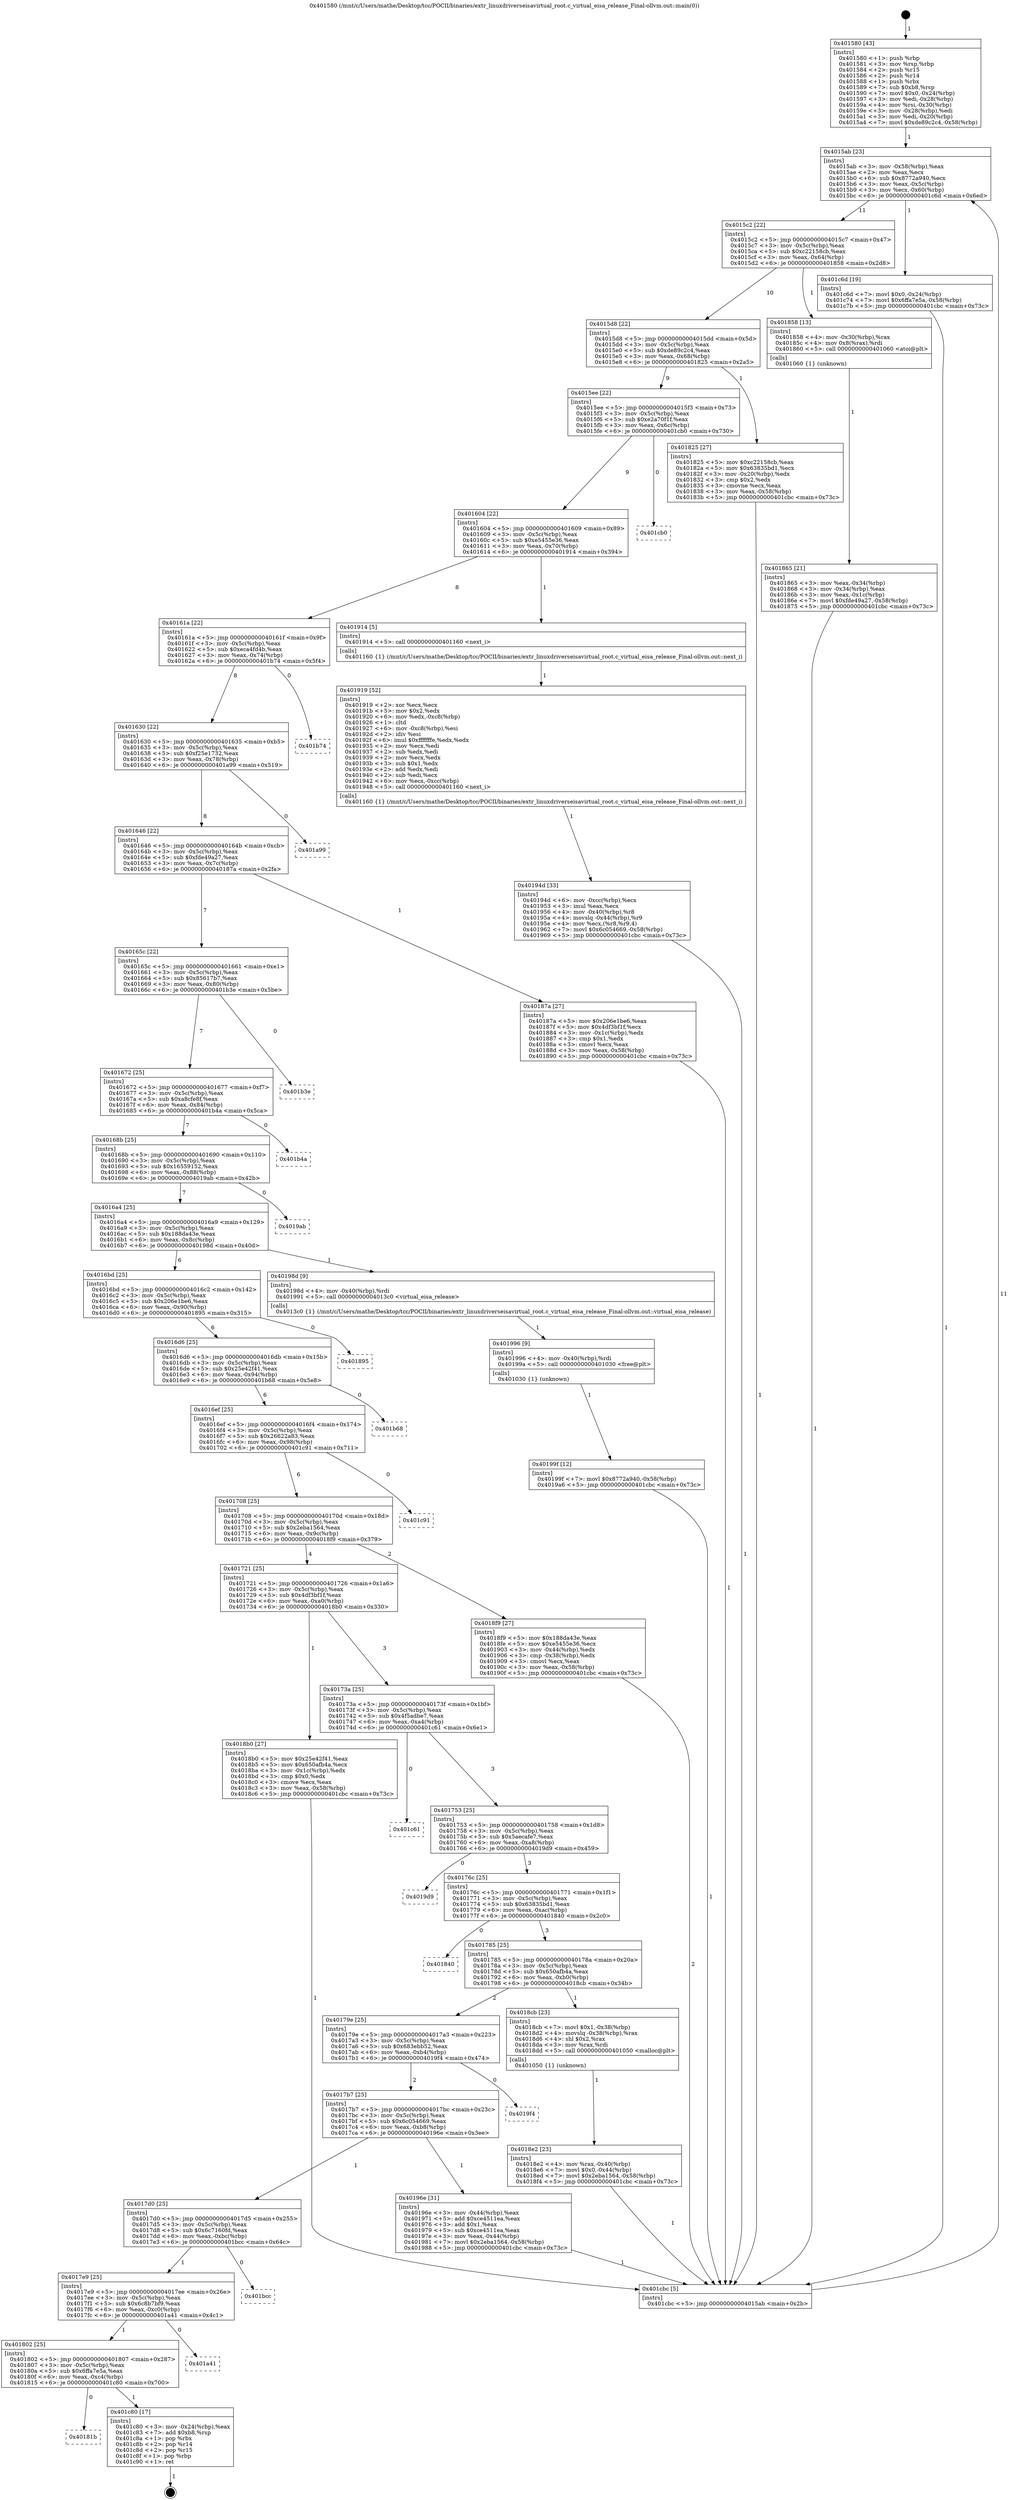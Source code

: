 digraph "0x401580" {
  label = "0x401580 (/mnt/c/Users/mathe/Desktop/tcc/POCII/binaries/extr_linuxdriverseisavirtual_root.c_virtual_eisa_release_Final-ollvm.out::main(0))"
  labelloc = "t"
  node[shape=record]

  Entry [label="",width=0.3,height=0.3,shape=circle,fillcolor=black,style=filled]
  "0x4015ab" [label="{
     0x4015ab [23]\l
     | [instrs]\l
     &nbsp;&nbsp;0x4015ab \<+3\>: mov -0x58(%rbp),%eax\l
     &nbsp;&nbsp;0x4015ae \<+2\>: mov %eax,%ecx\l
     &nbsp;&nbsp;0x4015b0 \<+6\>: sub $0x8772a940,%ecx\l
     &nbsp;&nbsp;0x4015b6 \<+3\>: mov %eax,-0x5c(%rbp)\l
     &nbsp;&nbsp;0x4015b9 \<+3\>: mov %ecx,-0x60(%rbp)\l
     &nbsp;&nbsp;0x4015bc \<+6\>: je 0000000000401c6d \<main+0x6ed\>\l
  }"]
  "0x401c6d" [label="{
     0x401c6d [19]\l
     | [instrs]\l
     &nbsp;&nbsp;0x401c6d \<+7\>: movl $0x0,-0x24(%rbp)\l
     &nbsp;&nbsp;0x401c74 \<+7\>: movl $0x6ffa7e5a,-0x58(%rbp)\l
     &nbsp;&nbsp;0x401c7b \<+5\>: jmp 0000000000401cbc \<main+0x73c\>\l
  }"]
  "0x4015c2" [label="{
     0x4015c2 [22]\l
     | [instrs]\l
     &nbsp;&nbsp;0x4015c2 \<+5\>: jmp 00000000004015c7 \<main+0x47\>\l
     &nbsp;&nbsp;0x4015c7 \<+3\>: mov -0x5c(%rbp),%eax\l
     &nbsp;&nbsp;0x4015ca \<+5\>: sub $0xc22158cb,%eax\l
     &nbsp;&nbsp;0x4015cf \<+3\>: mov %eax,-0x64(%rbp)\l
     &nbsp;&nbsp;0x4015d2 \<+6\>: je 0000000000401858 \<main+0x2d8\>\l
  }"]
  Exit [label="",width=0.3,height=0.3,shape=circle,fillcolor=black,style=filled,peripheries=2]
  "0x401858" [label="{
     0x401858 [13]\l
     | [instrs]\l
     &nbsp;&nbsp;0x401858 \<+4\>: mov -0x30(%rbp),%rax\l
     &nbsp;&nbsp;0x40185c \<+4\>: mov 0x8(%rax),%rdi\l
     &nbsp;&nbsp;0x401860 \<+5\>: call 0000000000401060 \<atoi@plt\>\l
     | [calls]\l
     &nbsp;&nbsp;0x401060 \{1\} (unknown)\l
  }"]
  "0x4015d8" [label="{
     0x4015d8 [22]\l
     | [instrs]\l
     &nbsp;&nbsp;0x4015d8 \<+5\>: jmp 00000000004015dd \<main+0x5d\>\l
     &nbsp;&nbsp;0x4015dd \<+3\>: mov -0x5c(%rbp),%eax\l
     &nbsp;&nbsp;0x4015e0 \<+5\>: sub $0xde89c2c4,%eax\l
     &nbsp;&nbsp;0x4015e5 \<+3\>: mov %eax,-0x68(%rbp)\l
     &nbsp;&nbsp;0x4015e8 \<+6\>: je 0000000000401825 \<main+0x2a5\>\l
  }"]
  "0x40181b" [label="{
     0x40181b\l
  }", style=dashed]
  "0x401825" [label="{
     0x401825 [27]\l
     | [instrs]\l
     &nbsp;&nbsp;0x401825 \<+5\>: mov $0xc22158cb,%eax\l
     &nbsp;&nbsp;0x40182a \<+5\>: mov $0x63835bd1,%ecx\l
     &nbsp;&nbsp;0x40182f \<+3\>: mov -0x20(%rbp),%edx\l
     &nbsp;&nbsp;0x401832 \<+3\>: cmp $0x2,%edx\l
     &nbsp;&nbsp;0x401835 \<+3\>: cmovne %ecx,%eax\l
     &nbsp;&nbsp;0x401838 \<+3\>: mov %eax,-0x58(%rbp)\l
     &nbsp;&nbsp;0x40183b \<+5\>: jmp 0000000000401cbc \<main+0x73c\>\l
  }"]
  "0x4015ee" [label="{
     0x4015ee [22]\l
     | [instrs]\l
     &nbsp;&nbsp;0x4015ee \<+5\>: jmp 00000000004015f3 \<main+0x73\>\l
     &nbsp;&nbsp;0x4015f3 \<+3\>: mov -0x5c(%rbp),%eax\l
     &nbsp;&nbsp;0x4015f6 \<+5\>: sub $0xe2a70f1f,%eax\l
     &nbsp;&nbsp;0x4015fb \<+3\>: mov %eax,-0x6c(%rbp)\l
     &nbsp;&nbsp;0x4015fe \<+6\>: je 0000000000401cb0 \<main+0x730\>\l
  }"]
  "0x401cbc" [label="{
     0x401cbc [5]\l
     | [instrs]\l
     &nbsp;&nbsp;0x401cbc \<+5\>: jmp 00000000004015ab \<main+0x2b\>\l
  }"]
  "0x401580" [label="{
     0x401580 [43]\l
     | [instrs]\l
     &nbsp;&nbsp;0x401580 \<+1\>: push %rbp\l
     &nbsp;&nbsp;0x401581 \<+3\>: mov %rsp,%rbp\l
     &nbsp;&nbsp;0x401584 \<+2\>: push %r15\l
     &nbsp;&nbsp;0x401586 \<+2\>: push %r14\l
     &nbsp;&nbsp;0x401588 \<+1\>: push %rbx\l
     &nbsp;&nbsp;0x401589 \<+7\>: sub $0xb8,%rsp\l
     &nbsp;&nbsp;0x401590 \<+7\>: movl $0x0,-0x24(%rbp)\l
     &nbsp;&nbsp;0x401597 \<+3\>: mov %edi,-0x28(%rbp)\l
     &nbsp;&nbsp;0x40159a \<+4\>: mov %rsi,-0x30(%rbp)\l
     &nbsp;&nbsp;0x40159e \<+3\>: mov -0x28(%rbp),%edi\l
     &nbsp;&nbsp;0x4015a1 \<+3\>: mov %edi,-0x20(%rbp)\l
     &nbsp;&nbsp;0x4015a4 \<+7\>: movl $0xde89c2c4,-0x58(%rbp)\l
  }"]
  "0x401865" [label="{
     0x401865 [21]\l
     | [instrs]\l
     &nbsp;&nbsp;0x401865 \<+3\>: mov %eax,-0x34(%rbp)\l
     &nbsp;&nbsp;0x401868 \<+3\>: mov -0x34(%rbp),%eax\l
     &nbsp;&nbsp;0x40186b \<+3\>: mov %eax,-0x1c(%rbp)\l
     &nbsp;&nbsp;0x40186e \<+7\>: movl $0xfde49a27,-0x58(%rbp)\l
     &nbsp;&nbsp;0x401875 \<+5\>: jmp 0000000000401cbc \<main+0x73c\>\l
  }"]
  "0x401c80" [label="{
     0x401c80 [17]\l
     | [instrs]\l
     &nbsp;&nbsp;0x401c80 \<+3\>: mov -0x24(%rbp),%eax\l
     &nbsp;&nbsp;0x401c83 \<+7\>: add $0xb8,%rsp\l
     &nbsp;&nbsp;0x401c8a \<+1\>: pop %rbx\l
     &nbsp;&nbsp;0x401c8b \<+2\>: pop %r14\l
     &nbsp;&nbsp;0x401c8d \<+2\>: pop %r15\l
     &nbsp;&nbsp;0x401c8f \<+1\>: pop %rbp\l
     &nbsp;&nbsp;0x401c90 \<+1\>: ret\l
  }"]
  "0x401cb0" [label="{
     0x401cb0\l
  }", style=dashed]
  "0x401604" [label="{
     0x401604 [22]\l
     | [instrs]\l
     &nbsp;&nbsp;0x401604 \<+5\>: jmp 0000000000401609 \<main+0x89\>\l
     &nbsp;&nbsp;0x401609 \<+3\>: mov -0x5c(%rbp),%eax\l
     &nbsp;&nbsp;0x40160c \<+5\>: sub $0xe5455e36,%eax\l
     &nbsp;&nbsp;0x401611 \<+3\>: mov %eax,-0x70(%rbp)\l
     &nbsp;&nbsp;0x401614 \<+6\>: je 0000000000401914 \<main+0x394\>\l
  }"]
  "0x401802" [label="{
     0x401802 [25]\l
     | [instrs]\l
     &nbsp;&nbsp;0x401802 \<+5\>: jmp 0000000000401807 \<main+0x287\>\l
     &nbsp;&nbsp;0x401807 \<+3\>: mov -0x5c(%rbp),%eax\l
     &nbsp;&nbsp;0x40180a \<+5\>: sub $0x6ffa7e5a,%eax\l
     &nbsp;&nbsp;0x40180f \<+6\>: mov %eax,-0xc4(%rbp)\l
     &nbsp;&nbsp;0x401815 \<+6\>: je 0000000000401c80 \<main+0x700\>\l
  }"]
  "0x401914" [label="{
     0x401914 [5]\l
     | [instrs]\l
     &nbsp;&nbsp;0x401914 \<+5\>: call 0000000000401160 \<next_i\>\l
     | [calls]\l
     &nbsp;&nbsp;0x401160 \{1\} (/mnt/c/Users/mathe/Desktop/tcc/POCII/binaries/extr_linuxdriverseisavirtual_root.c_virtual_eisa_release_Final-ollvm.out::next_i)\l
  }"]
  "0x40161a" [label="{
     0x40161a [22]\l
     | [instrs]\l
     &nbsp;&nbsp;0x40161a \<+5\>: jmp 000000000040161f \<main+0x9f\>\l
     &nbsp;&nbsp;0x40161f \<+3\>: mov -0x5c(%rbp),%eax\l
     &nbsp;&nbsp;0x401622 \<+5\>: sub $0xeca4fd4b,%eax\l
     &nbsp;&nbsp;0x401627 \<+3\>: mov %eax,-0x74(%rbp)\l
     &nbsp;&nbsp;0x40162a \<+6\>: je 0000000000401b74 \<main+0x5f4\>\l
  }"]
  "0x401a41" [label="{
     0x401a41\l
  }", style=dashed]
  "0x401b74" [label="{
     0x401b74\l
  }", style=dashed]
  "0x401630" [label="{
     0x401630 [22]\l
     | [instrs]\l
     &nbsp;&nbsp;0x401630 \<+5\>: jmp 0000000000401635 \<main+0xb5\>\l
     &nbsp;&nbsp;0x401635 \<+3\>: mov -0x5c(%rbp),%eax\l
     &nbsp;&nbsp;0x401638 \<+5\>: sub $0xf25e1732,%eax\l
     &nbsp;&nbsp;0x40163d \<+3\>: mov %eax,-0x78(%rbp)\l
     &nbsp;&nbsp;0x401640 \<+6\>: je 0000000000401a99 \<main+0x519\>\l
  }"]
  "0x4017e9" [label="{
     0x4017e9 [25]\l
     | [instrs]\l
     &nbsp;&nbsp;0x4017e9 \<+5\>: jmp 00000000004017ee \<main+0x26e\>\l
     &nbsp;&nbsp;0x4017ee \<+3\>: mov -0x5c(%rbp),%eax\l
     &nbsp;&nbsp;0x4017f1 \<+5\>: sub $0x6c8b7bf9,%eax\l
     &nbsp;&nbsp;0x4017f6 \<+6\>: mov %eax,-0xc0(%rbp)\l
     &nbsp;&nbsp;0x4017fc \<+6\>: je 0000000000401a41 \<main+0x4c1\>\l
  }"]
  "0x401a99" [label="{
     0x401a99\l
  }", style=dashed]
  "0x401646" [label="{
     0x401646 [22]\l
     | [instrs]\l
     &nbsp;&nbsp;0x401646 \<+5\>: jmp 000000000040164b \<main+0xcb\>\l
     &nbsp;&nbsp;0x40164b \<+3\>: mov -0x5c(%rbp),%eax\l
     &nbsp;&nbsp;0x40164e \<+5\>: sub $0xfde49a27,%eax\l
     &nbsp;&nbsp;0x401653 \<+3\>: mov %eax,-0x7c(%rbp)\l
     &nbsp;&nbsp;0x401656 \<+6\>: je 000000000040187a \<main+0x2fa\>\l
  }"]
  "0x401bcc" [label="{
     0x401bcc\l
  }", style=dashed]
  "0x40187a" [label="{
     0x40187a [27]\l
     | [instrs]\l
     &nbsp;&nbsp;0x40187a \<+5\>: mov $0x206e1be6,%eax\l
     &nbsp;&nbsp;0x40187f \<+5\>: mov $0x4df3bf1f,%ecx\l
     &nbsp;&nbsp;0x401884 \<+3\>: mov -0x1c(%rbp),%edx\l
     &nbsp;&nbsp;0x401887 \<+3\>: cmp $0x1,%edx\l
     &nbsp;&nbsp;0x40188a \<+3\>: cmovl %ecx,%eax\l
     &nbsp;&nbsp;0x40188d \<+3\>: mov %eax,-0x58(%rbp)\l
     &nbsp;&nbsp;0x401890 \<+5\>: jmp 0000000000401cbc \<main+0x73c\>\l
  }"]
  "0x40165c" [label="{
     0x40165c [22]\l
     | [instrs]\l
     &nbsp;&nbsp;0x40165c \<+5\>: jmp 0000000000401661 \<main+0xe1\>\l
     &nbsp;&nbsp;0x401661 \<+3\>: mov -0x5c(%rbp),%eax\l
     &nbsp;&nbsp;0x401664 \<+5\>: sub $0x85617b7,%eax\l
     &nbsp;&nbsp;0x401669 \<+3\>: mov %eax,-0x80(%rbp)\l
     &nbsp;&nbsp;0x40166c \<+6\>: je 0000000000401b3e \<main+0x5be\>\l
  }"]
  "0x40199f" [label="{
     0x40199f [12]\l
     | [instrs]\l
     &nbsp;&nbsp;0x40199f \<+7\>: movl $0x8772a940,-0x58(%rbp)\l
     &nbsp;&nbsp;0x4019a6 \<+5\>: jmp 0000000000401cbc \<main+0x73c\>\l
  }"]
  "0x401b3e" [label="{
     0x401b3e\l
  }", style=dashed]
  "0x401672" [label="{
     0x401672 [25]\l
     | [instrs]\l
     &nbsp;&nbsp;0x401672 \<+5\>: jmp 0000000000401677 \<main+0xf7\>\l
     &nbsp;&nbsp;0x401677 \<+3\>: mov -0x5c(%rbp),%eax\l
     &nbsp;&nbsp;0x40167a \<+5\>: sub $0xa8cfe8f,%eax\l
     &nbsp;&nbsp;0x40167f \<+6\>: mov %eax,-0x84(%rbp)\l
     &nbsp;&nbsp;0x401685 \<+6\>: je 0000000000401b4a \<main+0x5ca\>\l
  }"]
  "0x401996" [label="{
     0x401996 [9]\l
     | [instrs]\l
     &nbsp;&nbsp;0x401996 \<+4\>: mov -0x40(%rbp),%rdi\l
     &nbsp;&nbsp;0x40199a \<+5\>: call 0000000000401030 \<free@plt\>\l
     | [calls]\l
     &nbsp;&nbsp;0x401030 \{1\} (unknown)\l
  }"]
  "0x401b4a" [label="{
     0x401b4a\l
  }", style=dashed]
  "0x40168b" [label="{
     0x40168b [25]\l
     | [instrs]\l
     &nbsp;&nbsp;0x40168b \<+5\>: jmp 0000000000401690 \<main+0x110\>\l
     &nbsp;&nbsp;0x401690 \<+3\>: mov -0x5c(%rbp),%eax\l
     &nbsp;&nbsp;0x401693 \<+5\>: sub $0x16559152,%eax\l
     &nbsp;&nbsp;0x401698 \<+6\>: mov %eax,-0x88(%rbp)\l
     &nbsp;&nbsp;0x40169e \<+6\>: je 00000000004019ab \<main+0x42b\>\l
  }"]
  "0x4017d0" [label="{
     0x4017d0 [25]\l
     | [instrs]\l
     &nbsp;&nbsp;0x4017d0 \<+5\>: jmp 00000000004017d5 \<main+0x255\>\l
     &nbsp;&nbsp;0x4017d5 \<+3\>: mov -0x5c(%rbp),%eax\l
     &nbsp;&nbsp;0x4017d8 \<+5\>: sub $0x6c7160fd,%eax\l
     &nbsp;&nbsp;0x4017dd \<+6\>: mov %eax,-0xbc(%rbp)\l
     &nbsp;&nbsp;0x4017e3 \<+6\>: je 0000000000401bcc \<main+0x64c\>\l
  }"]
  "0x4019ab" [label="{
     0x4019ab\l
  }", style=dashed]
  "0x4016a4" [label="{
     0x4016a4 [25]\l
     | [instrs]\l
     &nbsp;&nbsp;0x4016a4 \<+5\>: jmp 00000000004016a9 \<main+0x129\>\l
     &nbsp;&nbsp;0x4016a9 \<+3\>: mov -0x5c(%rbp),%eax\l
     &nbsp;&nbsp;0x4016ac \<+5\>: sub $0x188da43e,%eax\l
     &nbsp;&nbsp;0x4016b1 \<+6\>: mov %eax,-0x8c(%rbp)\l
     &nbsp;&nbsp;0x4016b7 \<+6\>: je 000000000040198d \<main+0x40d\>\l
  }"]
  "0x40196e" [label="{
     0x40196e [31]\l
     | [instrs]\l
     &nbsp;&nbsp;0x40196e \<+3\>: mov -0x44(%rbp),%eax\l
     &nbsp;&nbsp;0x401971 \<+5\>: add $0xce4511ea,%eax\l
     &nbsp;&nbsp;0x401976 \<+3\>: add $0x1,%eax\l
     &nbsp;&nbsp;0x401979 \<+5\>: sub $0xce4511ea,%eax\l
     &nbsp;&nbsp;0x40197e \<+3\>: mov %eax,-0x44(%rbp)\l
     &nbsp;&nbsp;0x401981 \<+7\>: movl $0x2eba1564,-0x58(%rbp)\l
     &nbsp;&nbsp;0x401988 \<+5\>: jmp 0000000000401cbc \<main+0x73c\>\l
  }"]
  "0x40198d" [label="{
     0x40198d [9]\l
     | [instrs]\l
     &nbsp;&nbsp;0x40198d \<+4\>: mov -0x40(%rbp),%rdi\l
     &nbsp;&nbsp;0x401991 \<+5\>: call 00000000004013c0 \<virtual_eisa_release\>\l
     | [calls]\l
     &nbsp;&nbsp;0x4013c0 \{1\} (/mnt/c/Users/mathe/Desktop/tcc/POCII/binaries/extr_linuxdriverseisavirtual_root.c_virtual_eisa_release_Final-ollvm.out::virtual_eisa_release)\l
  }"]
  "0x4016bd" [label="{
     0x4016bd [25]\l
     | [instrs]\l
     &nbsp;&nbsp;0x4016bd \<+5\>: jmp 00000000004016c2 \<main+0x142\>\l
     &nbsp;&nbsp;0x4016c2 \<+3\>: mov -0x5c(%rbp),%eax\l
     &nbsp;&nbsp;0x4016c5 \<+5\>: sub $0x206e1be6,%eax\l
     &nbsp;&nbsp;0x4016ca \<+6\>: mov %eax,-0x90(%rbp)\l
     &nbsp;&nbsp;0x4016d0 \<+6\>: je 0000000000401895 \<main+0x315\>\l
  }"]
  "0x4017b7" [label="{
     0x4017b7 [25]\l
     | [instrs]\l
     &nbsp;&nbsp;0x4017b7 \<+5\>: jmp 00000000004017bc \<main+0x23c\>\l
     &nbsp;&nbsp;0x4017bc \<+3\>: mov -0x5c(%rbp),%eax\l
     &nbsp;&nbsp;0x4017bf \<+5\>: sub $0x6c054669,%eax\l
     &nbsp;&nbsp;0x4017c4 \<+6\>: mov %eax,-0xb8(%rbp)\l
     &nbsp;&nbsp;0x4017ca \<+6\>: je 000000000040196e \<main+0x3ee\>\l
  }"]
  "0x401895" [label="{
     0x401895\l
  }", style=dashed]
  "0x4016d6" [label="{
     0x4016d6 [25]\l
     | [instrs]\l
     &nbsp;&nbsp;0x4016d6 \<+5\>: jmp 00000000004016db \<main+0x15b\>\l
     &nbsp;&nbsp;0x4016db \<+3\>: mov -0x5c(%rbp),%eax\l
     &nbsp;&nbsp;0x4016de \<+5\>: sub $0x25e42f41,%eax\l
     &nbsp;&nbsp;0x4016e3 \<+6\>: mov %eax,-0x94(%rbp)\l
     &nbsp;&nbsp;0x4016e9 \<+6\>: je 0000000000401b68 \<main+0x5e8\>\l
  }"]
  "0x4019f4" [label="{
     0x4019f4\l
  }", style=dashed]
  "0x401b68" [label="{
     0x401b68\l
  }", style=dashed]
  "0x4016ef" [label="{
     0x4016ef [25]\l
     | [instrs]\l
     &nbsp;&nbsp;0x4016ef \<+5\>: jmp 00000000004016f4 \<main+0x174\>\l
     &nbsp;&nbsp;0x4016f4 \<+3\>: mov -0x5c(%rbp),%eax\l
     &nbsp;&nbsp;0x4016f7 \<+5\>: sub $0x26622a83,%eax\l
     &nbsp;&nbsp;0x4016fc \<+6\>: mov %eax,-0x98(%rbp)\l
     &nbsp;&nbsp;0x401702 \<+6\>: je 0000000000401c91 \<main+0x711\>\l
  }"]
  "0x40194d" [label="{
     0x40194d [33]\l
     | [instrs]\l
     &nbsp;&nbsp;0x40194d \<+6\>: mov -0xcc(%rbp),%ecx\l
     &nbsp;&nbsp;0x401953 \<+3\>: imul %eax,%ecx\l
     &nbsp;&nbsp;0x401956 \<+4\>: mov -0x40(%rbp),%r8\l
     &nbsp;&nbsp;0x40195a \<+4\>: movslq -0x44(%rbp),%r9\l
     &nbsp;&nbsp;0x40195e \<+4\>: mov %ecx,(%r8,%r9,4)\l
     &nbsp;&nbsp;0x401962 \<+7\>: movl $0x6c054669,-0x58(%rbp)\l
     &nbsp;&nbsp;0x401969 \<+5\>: jmp 0000000000401cbc \<main+0x73c\>\l
  }"]
  "0x401c91" [label="{
     0x401c91\l
  }", style=dashed]
  "0x401708" [label="{
     0x401708 [25]\l
     | [instrs]\l
     &nbsp;&nbsp;0x401708 \<+5\>: jmp 000000000040170d \<main+0x18d\>\l
     &nbsp;&nbsp;0x40170d \<+3\>: mov -0x5c(%rbp),%eax\l
     &nbsp;&nbsp;0x401710 \<+5\>: sub $0x2eba1564,%eax\l
     &nbsp;&nbsp;0x401715 \<+6\>: mov %eax,-0x9c(%rbp)\l
     &nbsp;&nbsp;0x40171b \<+6\>: je 00000000004018f9 \<main+0x379\>\l
  }"]
  "0x401919" [label="{
     0x401919 [52]\l
     | [instrs]\l
     &nbsp;&nbsp;0x401919 \<+2\>: xor %ecx,%ecx\l
     &nbsp;&nbsp;0x40191b \<+5\>: mov $0x2,%edx\l
     &nbsp;&nbsp;0x401920 \<+6\>: mov %edx,-0xc8(%rbp)\l
     &nbsp;&nbsp;0x401926 \<+1\>: cltd\l
     &nbsp;&nbsp;0x401927 \<+6\>: mov -0xc8(%rbp),%esi\l
     &nbsp;&nbsp;0x40192d \<+2\>: idiv %esi\l
     &nbsp;&nbsp;0x40192f \<+6\>: imul $0xfffffffe,%edx,%edx\l
     &nbsp;&nbsp;0x401935 \<+2\>: mov %ecx,%edi\l
     &nbsp;&nbsp;0x401937 \<+2\>: sub %edx,%edi\l
     &nbsp;&nbsp;0x401939 \<+2\>: mov %ecx,%edx\l
     &nbsp;&nbsp;0x40193b \<+3\>: sub $0x1,%edx\l
     &nbsp;&nbsp;0x40193e \<+2\>: add %edx,%edi\l
     &nbsp;&nbsp;0x401940 \<+2\>: sub %edi,%ecx\l
     &nbsp;&nbsp;0x401942 \<+6\>: mov %ecx,-0xcc(%rbp)\l
     &nbsp;&nbsp;0x401948 \<+5\>: call 0000000000401160 \<next_i\>\l
     | [calls]\l
     &nbsp;&nbsp;0x401160 \{1\} (/mnt/c/Users/mathe/Desktop/tcc/POCII/binaries/extr_linuxdriverseisavirtual_root.c_virtual_eisa_release_Final-ollvm.out::next_i)\l
  }"]
  "0x4018f9" [label="{
     0x4018f9 [27]\l
     | [instrs]\l
     &nbsp;&nbsp;0x4018f9 \<+5\>: mov $0x188da43e,%eax\l
     &nbsp;&nbsp;0x4018fe \<+5\>: mov $0xe5455e36,%ecx\l
     &nbsp;&nbsp;0x401903 \<+3\>: mov -0x44(%rbp),%edx\l
     &nbsp;&nbsp;0x401906 \<+3\>: cmp -0x38(%rbp),%edx\l
     &nbsp;&nbsp;0x401909 \<+3\>: cmovl %ecx,%eax\l
     &nbsp;&nbsp;0x40190c \<+3\>: mov %eax,-0x58(%rbp)\l
     &nbsp;&nbsp;0x40190f \<+5\>: jmp 0000000000401cbc \<main+0x73c\>\l
  }"]
  "0x401721" [label="{
     0x401721 [25]\l
     | [instrs]\l
     &nbsp;&nbsp;0x401721 \<+5\>: jmp 0000000000401726 \<main+0x1a6\>\l
     &nbsp;&nbsp;0x401726 \<+3\>: mov -0x5c(%rbp),%eax\l
     &nbsp;&nbsp;0x401729 \<+5\>: sub $0x4df3bf1f,%eax\l
     &nbsp;&nbsp;0x40172e \<+6\>: mov %eax,-0xa0(%rbp)\l
     &nbsp;&nbsp;0x401734 \<+6\>: je 00000000004018b0 \<main+0x330\>\l
  }"]
  "0x4018e2" [label="{
     0x4018e2 [23]\l
     | [instrs]\l
     &nbsp;&nbsp;0x4018e2 \<+4\>: mov %rax,-0x40(%rbp)\l
     &nbsp;&nbsp;0x4018e6 \<+7\>: movl $0x0,-0x44(%rbp)\l
     &nbsp;&nbsp;0x4018ed \<+7\>: movl $0x2eba1564,-0x58(%rbp)\l
     &nbsp;&nbsp;0x4018f4 \<+5\>: jmp 0000000000401cbc \<main+0x73c\>\l
  }"]
  "0x4018b0" [label="{
     0x4018b0 [27]\l
     | [instrs]\l
     &nbsp;&nbsp;0x4018b0 \<+5\>: mov $0x25e42f41,%eax\l
     &nbsp;&nbsp;0x4018b5 \<+5\>: mov $0x650afb4a,%ecx\l
     &nbsp;&nbsp;0x4018ba \<+3\>: mov -0x1c(%rbp),%edx\l
     &nbsp;&nbsp;0x4018bd \<+3\>: cmp $0x0,%edx\l
     &nbsp;&nbsp;0x4018c0 \<+3\>: cmove %ecx,%eax\l
     &nbsp;&nbsp;0x4018c3 \<+3\>: mov %eax,-0x58(%rbp)\l
     &nbsp;&nbsp;0x4018c6 \<+5\>: jmp 0000000000401cbc \<main+0x73c\>\l
  }"]
  "0x40173a" [label="{
     0x40173a [25]\l
     | [instrs]\l
     &nbsp;&nbsp;0x40173a \<+5\>: jmp 000000000040173f \<main+0x1bf\>\l
     &nbsp;&nbsp;0x40173f \<+3\>: mov -0x5c(%rbp),%eax\l
     &nbsp;&nbsp;0x401742 \<+5\>: sub $0x4f5adbe7,%eax\l
     &nbsp;&nbsp;0x401747 \<+6\>: mov %eax,-0xa4(%rbp)\l
     &nbsp;&nbsp;0x40174d \<+6\>: je 0000000000401c61 \<main+0x6e1\>\l
  }"]
  "0x40179e" [label="{
     0x40179e [25]\l
     | [instrs]\l
     &nbsp;&nbsp;0x40179e \<+5\>: jmp 00000000004017a3 \<main+0x223\>\l
     &nbsp;&nbsp;0x4017a3 \<+3\>: mov -0x5c(%rbp),%eax\l
     &nbsp;&nbsp;0x4017a6 \<+5\>: sub $0x683ebb52,%eax\l
     &nbsp;&nbsp;0x4017ab \<+6\>: mov %eax,-0xb4(%rbp)\l
     &nbsp;&nbsp;0x4017b1 \<+6\>: je 00000000004019f4 \<main+0x474\>\l
  }"]
  "0x401c61" [label="{
     0x401c61\l
  }", style=dashed]
  "0x401753" [label="{
     0x401753 [25]\l
     | [instrs]\l
     &nbsp;&nbsp;0x401753 \<+5\>: jmp 0000000000401758 \<main+0x1d8\>\l
     &nbsp;&nbsp;0x401758 \<+3\>: mov -0x5c(%rbp),%eax\l
     &nbsp;&nbsp;0x40175b \<+5\>: sub $0x5aecafe7,%eax\l
     &nbsp;&nbsp;0x401760 \<+6\>: mov %eax,-0xa8(%rbp)\l
     &nbsp;&nbsp;0x401766 \<+6\>: je 00000000004019d9 \<main+0x459\>\l
  }"]
  "0x4018cb" [label="{
     0x4018cb [23]\l
     | [instrs]\l
     &nbsp;&nbsp;0x4018cb \<+7\>: movl $0x1,-0x38(%rbp)\l
     &nbsp;&nbsp;0x4018d2 \<+4\>: movslq -0x38(%rbp),%rax\l
     &nbsp;&nbsp;0x4018d6 \<+4\>: shl $0x2,%rax\l
     &nbsp;&nbsp;0x4018da \<+3\>: mov %rax,%rdi\l
     &nbsp;&nbsp;0x4018dd \<+5\>: call 0000000000401050 \<malloc@plt\>\l
     | [calls]\l
     &nbsp;&nbsp;0x401050 \{1\} (unknown)\l
  }"]
  "0x4019d9" [label="{
     0x4019d9\l
  }", style=dashed]
  "0x40176c" [label="{
     0x40176c [25]\l
     | [instrs]\l
     &nbsp;&nbsp;0x40176c \<+5\>: jmp 0000000000401771 \<main+0x1f1\>\l
     &nbsp;&nbsp;0x401771 \<+3\>: mov -0x5c(%rbp),%eax\l
     &nbsp;&nbsp;0x401774 \<+5\>: sub $0x63835bd1,%eax\l
     &nbsp;&nbsp;0x401779 \<+6\>: mov %eax,-0xac(%rbp)\l
     &nbsp;&nbsp;0x40177f \<+6\>: je 0000000000401840 \<main+0x2c0\>\l
  }"]
  "0x401785" [label="{
     0x401785 [25]\l
     | [instrs]\l
     &nbsp;&nbsp;0x401785 \<+5\>: jmp 000000000040178a \<main+0x20a\>\l
     &nbsp;&nbsp;0x40178a \<+3\>: mov -0x5c(%rbp),%eax\l
     &nbsp;&nbsp;0x40178d \<+5\>: sub $0x650afb4a,%eax\l
     &nbsp;&nbsp;0x401792 \<+6\>: mov %eax,-0xb0(%rbp)\l
     &nbsp;&nbsp;0x401798 \<+6\>: je 00000000004018cb \<main+0x34b\>\l
  }"]
  "0x401840" [label="{
     0x401840\l
  }", style=dashed]
  Entry -> "0x401580" [label=" 1"]
  "0x4015ab" -> "0x401c6d" [label=" 1"]
  "0x4015ab" -> "0x4015c2" [label=" 11"]
  "0x401c80" -> Exit [label=" 1"]
  "0x4015c2" -> "0x401858" [label=" 1"]
  "0x4015c2" -> "0x4015d8" [label=" 10"]
  "0x401802" -> "0x40181b" [label=" 0"]
  "0x4015d8" -> "0x401825" [label=" 1"]
  "0x4015d8" -> "0x4015ee" [label=" 9"]
  "0x401825" -> "0x401cbc" [label=" 1"]
  "0x401580" -> "0x4015ab" [label=" 1"]
  "0x401cbc" -> "0x4015ab" [label=" 11"]
  "0x401858" -> "0x401865" [label=" 1"]
  "0x401865" -> "0x401cbc" [label=" 1"]
  "0x401802" -> "0x401c80" [label=" 1"]
  "0x4015ee" -> "0x401cb0" [label=" 0"]
  "0x4015ee" -> "0x401604" [label=" 9"]
  "0x4017e9" -> "0x401802" [label=" 1"]
  "0x401604" -> "0x401914" [label=" 1"]
  "0x401604" -> "0x40161a" [label=" 8"]
  "0x4017e9" -> "0x401a41" [label=" 0"]
  "0x40161a" -> "0x401b74" [label=" 0"]
  "0x40161a" -> "0x401630" [label=" 8"]
  "0x4017d0" -> "0x4017e9" [label=" 1"]
  "0x401630" -> "0x401a99" [label=" 0"]
  "0x401630" -> "0x401646" [label=" 8"]
  "0x4017d0" -> "0x401bcc" [label=" 0"]
  "0x401646" -> "0x40187a" [label=" 1"]
  "0x401646" -> "0x40165c" [label=" 7"]
  "0x40187a" -> "0x401cbc" [label=" 1"]
  "0x401c6d" -> "0x401cbc" [label=" 1"]
  "0x40165c" -> "0x401b3e" [label=" 0"]
  "0x40165c" -> "0x401672" [label=" 7"]
  "0x40199f" -> "0x401cbc" [label=" 1"]
  "0x401672" -> "0x401b4a" [label=" 0"]
  "0x401672" -> "0x40168b" [label=" 7"]
  "0x401996" -> "0x40199f" [label=" 1"]
  "0x40168b" -> "0x4019ab" [label=" 0"]
  "0x40168b" -> "0x4016a4" [label=" 7"]
  "0x40198d" -> "0x401996" [label=" 1"]
  "0x4016a4" -> "0x40198d" [label=" 1"]
  "0x4016a4" -> "0x4016bd" [label=" 6"]
  "0x40196e" -> "0x401cbc" [label=" 1"]
  "0x4016bd" -> "0x401895" [label=" 0"]
  "0x4016bd" -> "0x4016d6" [label=" 6"]
  "0x4017b7" -> "0x40196e" [label=" 1"]
  "0x4016d6" -> "0x401b68" [label=" 0"]
  "0x4016d6" -> "0x4016ef" [label=" 6"]
  "0x4017b7" -> "0x4017d0" [label=" 1"]
  "0x4016ef" -> "0x401c91" [label=" 0"]
  "0x4016ef" -> "0x401708" [label=" 6"]
  "0x40179e" -> "0x4019f4" [label=" 0"]
  "0x401708" -> "0x4018f9" [label=" 2"]
  "0x401708" -> "0x401721" [label=" 4"]
  "0x40179e" -> "0x4017b7" [label=" 2"]
  "0x401721" -> "0x4018b0" [label=" 1"]
  "0x401721" -> "0x40173a" [label=" 3"]
  "0x4018b0" -> "0x401cbc" [label=" 1"]
  "0x40194d" -> "0x401cbc" [label=" 1"]
  "0x40173a" -> "0x401c61" [label=" 0"]
  "0x40173a" -> "0x401753" [label=" 3"]
  "0x401919" -> "0x40194d" [label=" 1"]
  "0x401753" -> "0x4019d9" [label=" 0"]
  "0x401753" -> "0x40176c" [label=" 3"]
  "0x401914" -> "0x401919" [label=" 1"]
  "0x40176c" -> "0x401840" [label=" 0"]
  "0x40176c" -> "0x401785" [label=" 3"]
  "0x4018f9" -> "0x401cbc" [label=" 2"]
  "0x401785" -> "0x4018cb" [label=" 1"]
  "0x401785" -> "0x40179e" [label=" 2"]
  "0x4018cb" -> "0x4018e2" [label=" 1"]
  "0x4018e2" -> "0x401cbc" [label=" 1"]
}
